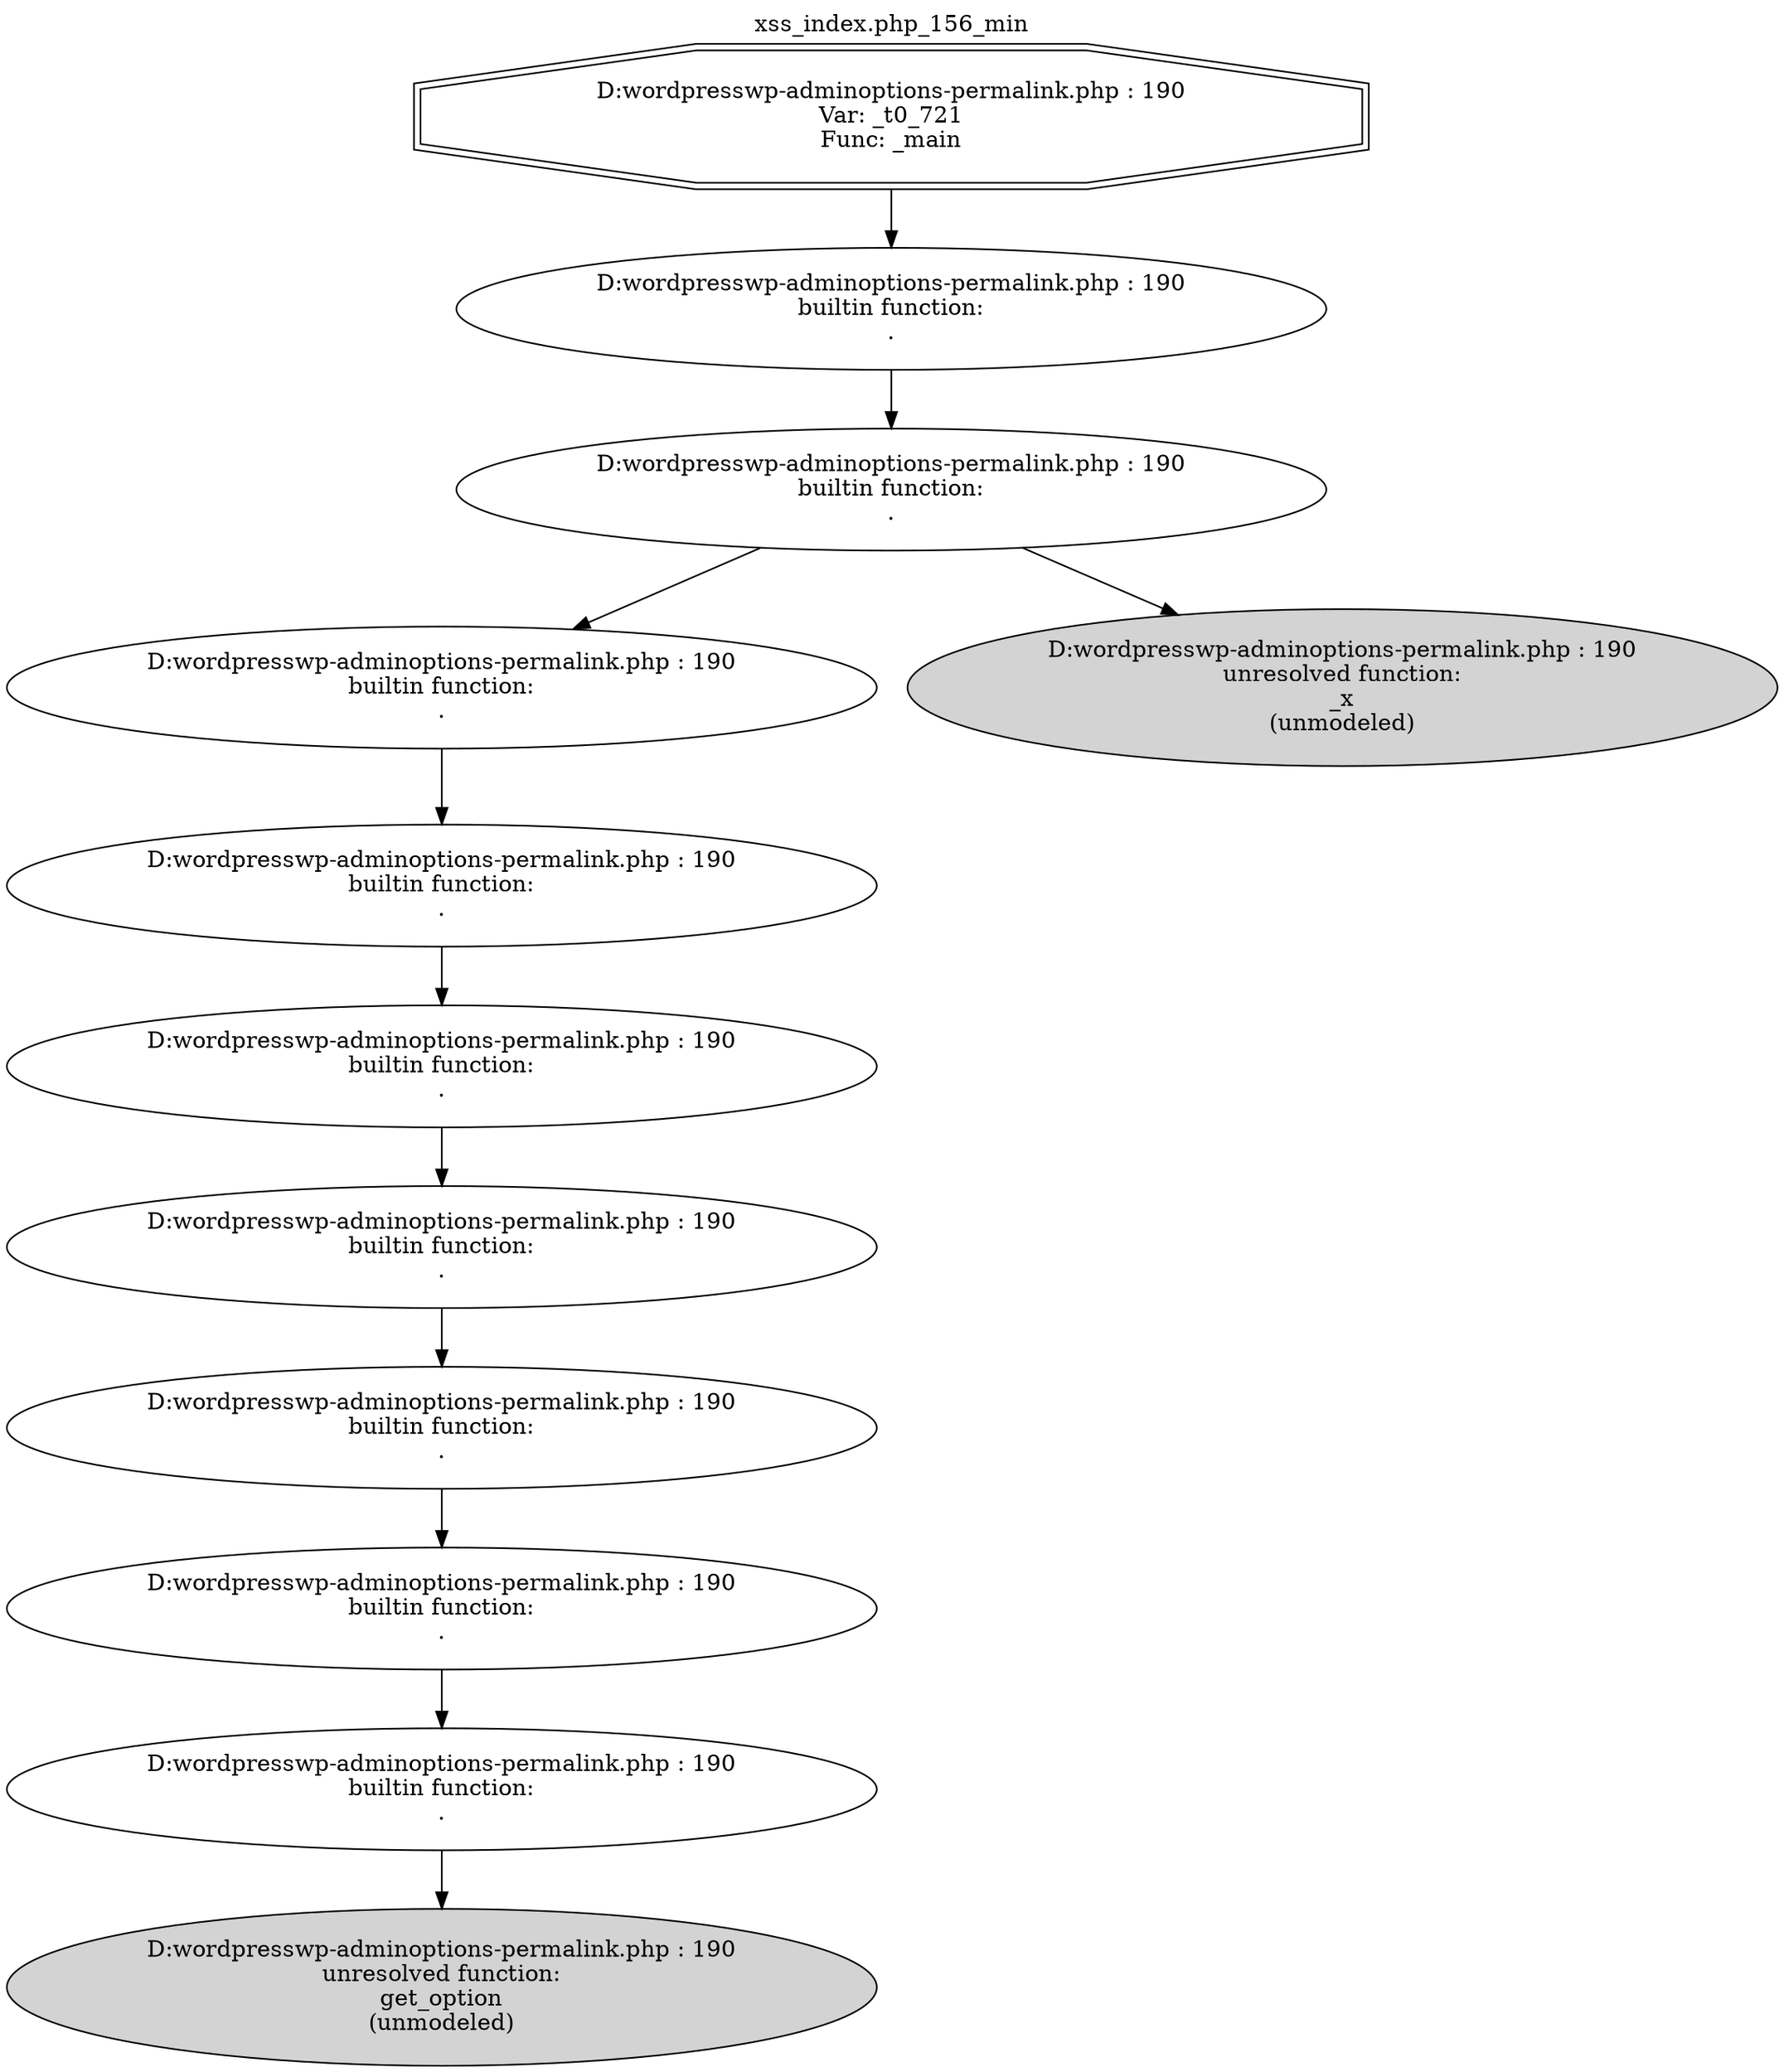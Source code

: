 digraph cfg {
  label="xss_index.php_156_min";
  labelloc=t;
  n1 [shape=doubleoctagon, label="D:\wordpress\wp-admin\options-permalink.php : 190\nVar: _t0_721\nFunc: _main\n"];
  n2 [shape=ellipse, label="D:\wordpress\wp-admin\options-permalink.php : 190\nbuiltin function:\n.\n"];
  n3 [shape=ellipse, label="D:\wordpress\wp-admin\options-permalink.php : 190\nbuiltin function:\n.\n"];
  n4 [shape=ellipse, label="D:\wordpress\wp-admin\options-permalink.php : 190\nbuiltin function:\n.\n"];
  n5 [shape=ellipse, label="D:\wordpress\wp-admin\options-permalink.php : 190\nbuiltin function:\n.\n"];
  n6 [shape=ellipse, label="D:\wordpress\wp-admin\options-permalink.php : 190\nbuiltin function:\n.\n"];
  n7 [shape=ellipse, label="D:\wordpress\wp-admin\options-permalink.php : 190\nbuiltin function:\n.\n"];
  n8 [shape=ellipse, label="D:\wordpress\wp-admin\options-permalink.php : 190\nbuiltin function:\n.\n"];
  n9 [shape=ellipse, label="D:\wordpress\wp-admin\options-permalink.php : 190\nbuiltin function:\n.\n"];
  n10 [shape=ellipse, label="D:\wordpress\wp-admin\options-permalink.php : 190\nbuiltin function:\n.\n"];
  n11 [shape=ellipse, label="D:\wordpress\wp-admin\options-permalink.php : 190\nunresolved function:\nget_option\n(unmodeled)\n",style=filled];
  n12 [shape=ellipse, label="D:\wordpress\wp-admin\options-permalink.php : 190\nunresolved function:\n_x\n(unmodeled)\n",style=filled];
  n1 -> n2;
  n2 -> n3;
  n3 -> n4;
  n3 -> n12;
  n4 -> n5;
  n5 -> n6;
  n6 -> n7;
  n7 -> n8;
  n8 -> n9;
  n9 -> n10;
  n10 -> n11;
}
